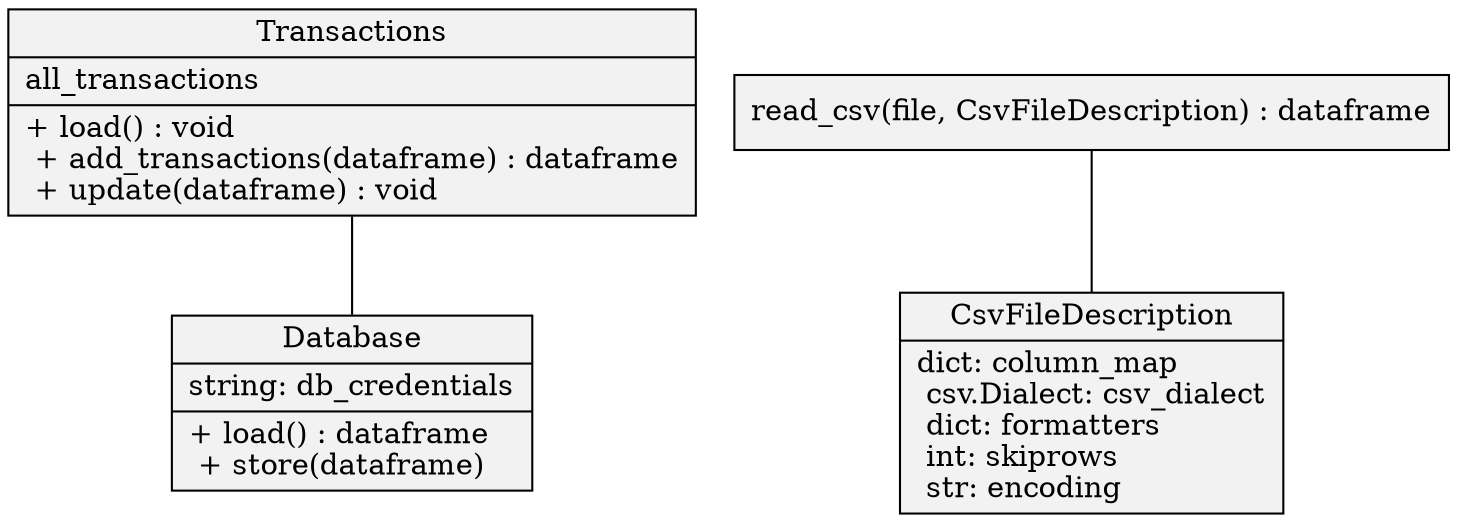 digraph hierarchy {
size="10,5"
node[   shape=record,
        style=filled,
        fillcolor=gray95]
edge[dir=back, arrowtail=none]


ps[label = "{Transactions|
                all_transactions\l|
                + load() : void\l
                + add_transactions(dataframe) : dataframe\l
                + update(dataframe) : void\l
                }"]
imp[label = "{read_csv(file, CsvFileDescription) : dataframe}"]
tfd[label = "{CsvFileDescription|
                dict: column_map\l
                csv.Dialect: csv_dialect\l
                dict: formatters \l
                int: skiprows \l
                str: encoding \l}"]
db[label = "{Database|
                string: db_credentials\l|
                + load() : dataframe\l
                + store(dataframe)\l}"]


ps -> db
imp -> tfd

}

